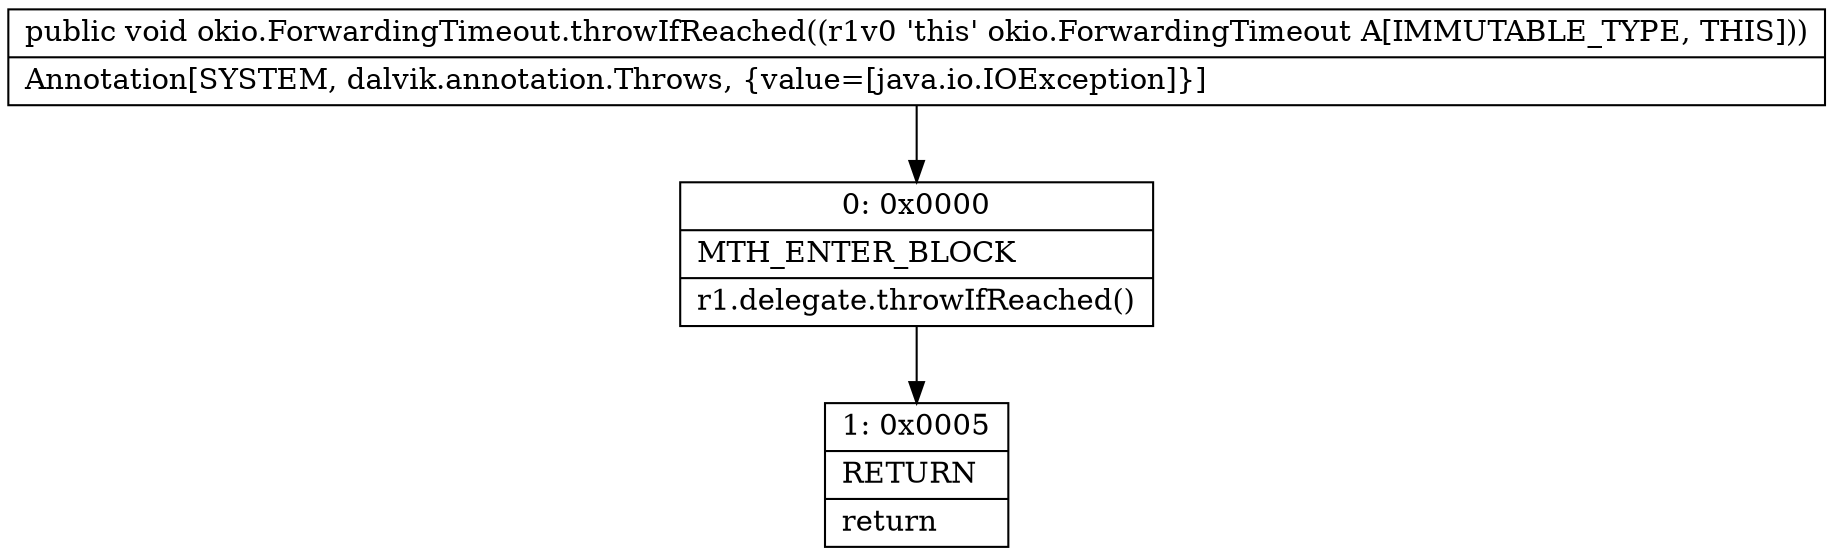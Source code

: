 digraph "CFG forokio.ForwardingTimeout.throwIfReached()V" {
Node_0 [shape=record,label="{0\:\ 0x0000|MTH_ENTER_BLOCK\l|r1.delegate.throwIfReached()\l}"];
Node_1 [shape=record,label="{1\:\ 0x0005|RETURN\l|return\l}"];
MethodNode[shape=record,label="{public void okio.ForwardingTimeout.throwIfReached((r1v0 'this' okio.ForwardingTimeout A[IMMUTABLE_TYPE, THIS]))  | Annotation[SYSTEM, dalvik.annotation.Throws, \{value=[java.io.IOException]\}]\l}"];
MethodNode -> Node_0;
Node_0 -> Node_1;
}

